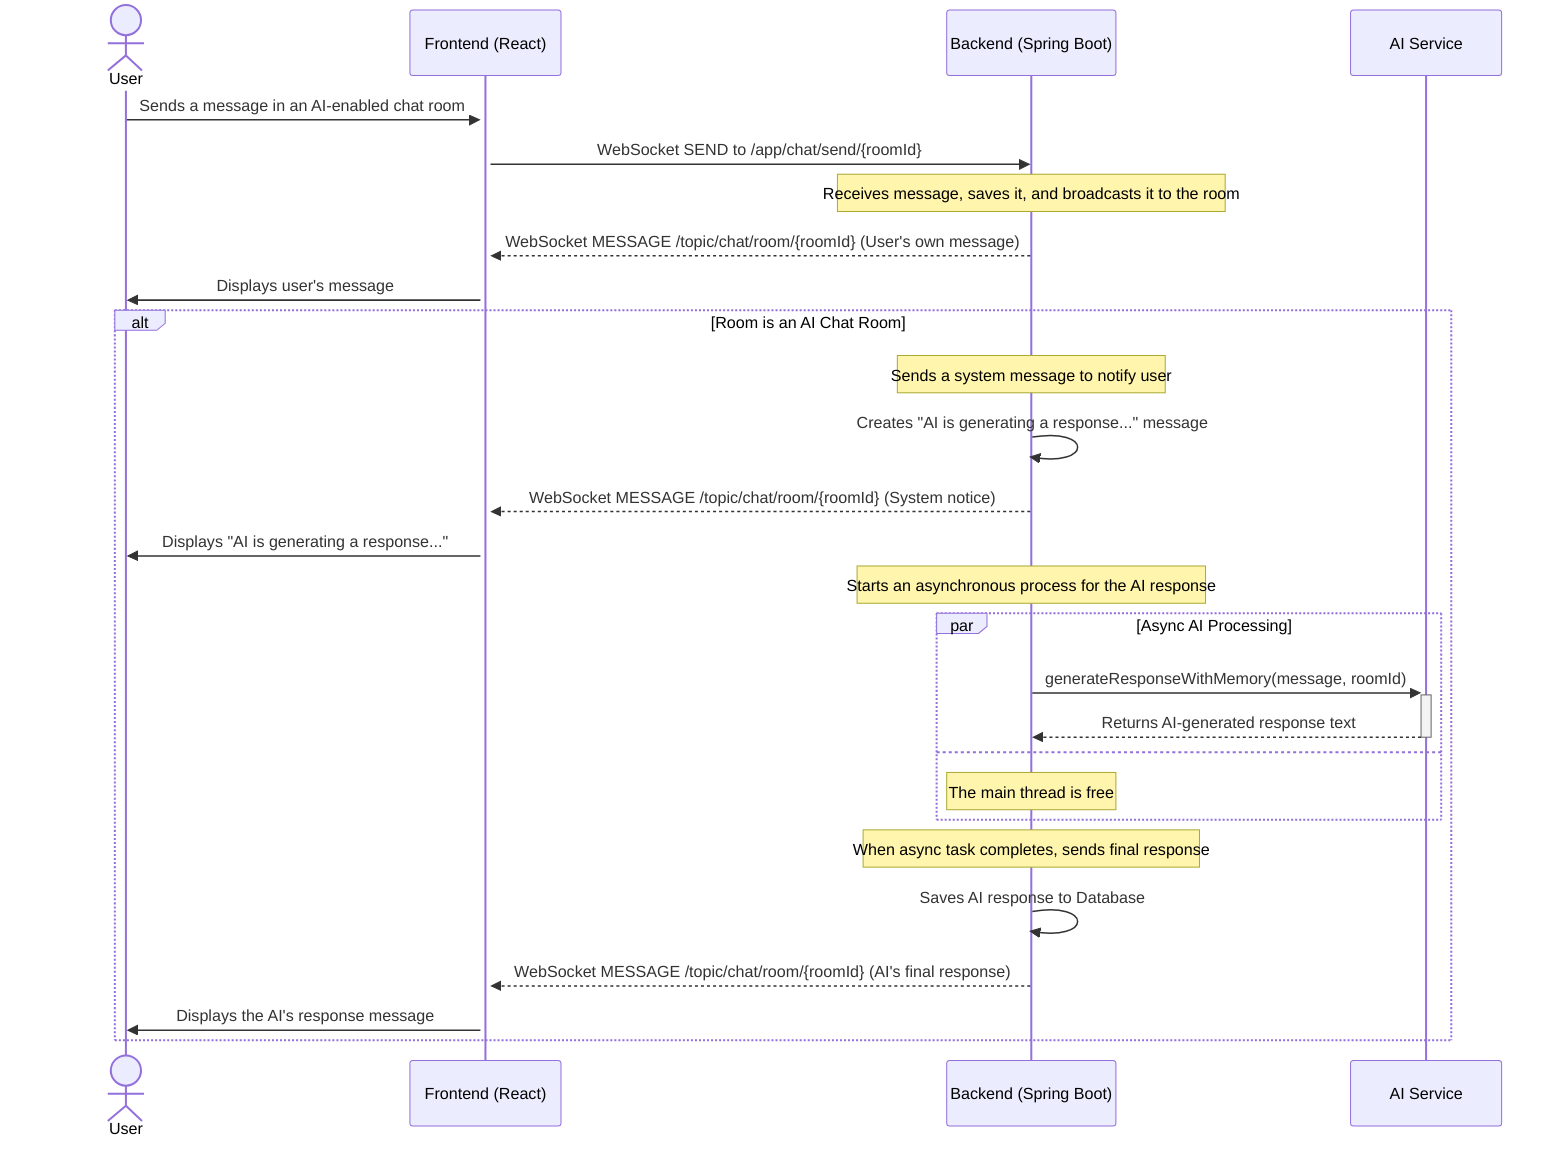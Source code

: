 sequenceDiagram
    actor User
    participant Frontend as Frontend (React)
    participant Backend as Backend (Spring Boot)
    participant AIService as AI Service

    User->>+Frontend: Sends a message in an AI-enabled chat room
    Frontend->>Backend: WebSocket SEND to /app/chat/send/{roomId}

    Note over Backend: Receives message, saves it, and broadcasts it to the room
    Backend-->>Frontend: WebSocket MESSAGE /topic/chat/room/{roomId} (User's own message)
    Frontend->>User: Displays user's message

    alt Room is an AI Chat Room
        Note over Backend: Sends a system message to notify user
        Backend->>Backend: Creates "AI is generating a response..." message
        Backend-->>Frontend: WebSocket MESSAGE /topic/chat/room/{roomId} (System notice)
        Frontend->>User: Displays "AI is generating a response..."

        Note over Backend: Starts an asynchronous process for the AI response
        par Async AI Processing
            Backend->>+AIService: generateResponseWithMemory(message, roomId)
            AIService-->>-Backend: Returns AI-generated response text
        and
            Note over Backend: The main thread is free
        end

        Note over Backend: When async task completes, sends final response
        Backend->>Backend: Saves AI response to Database
        Backend-->>Frontend: WebSocket MESSAGE /topic/chat/room/{roomId} (AI's final response)
        Frontend->>User: Displays the AI's response message
    end